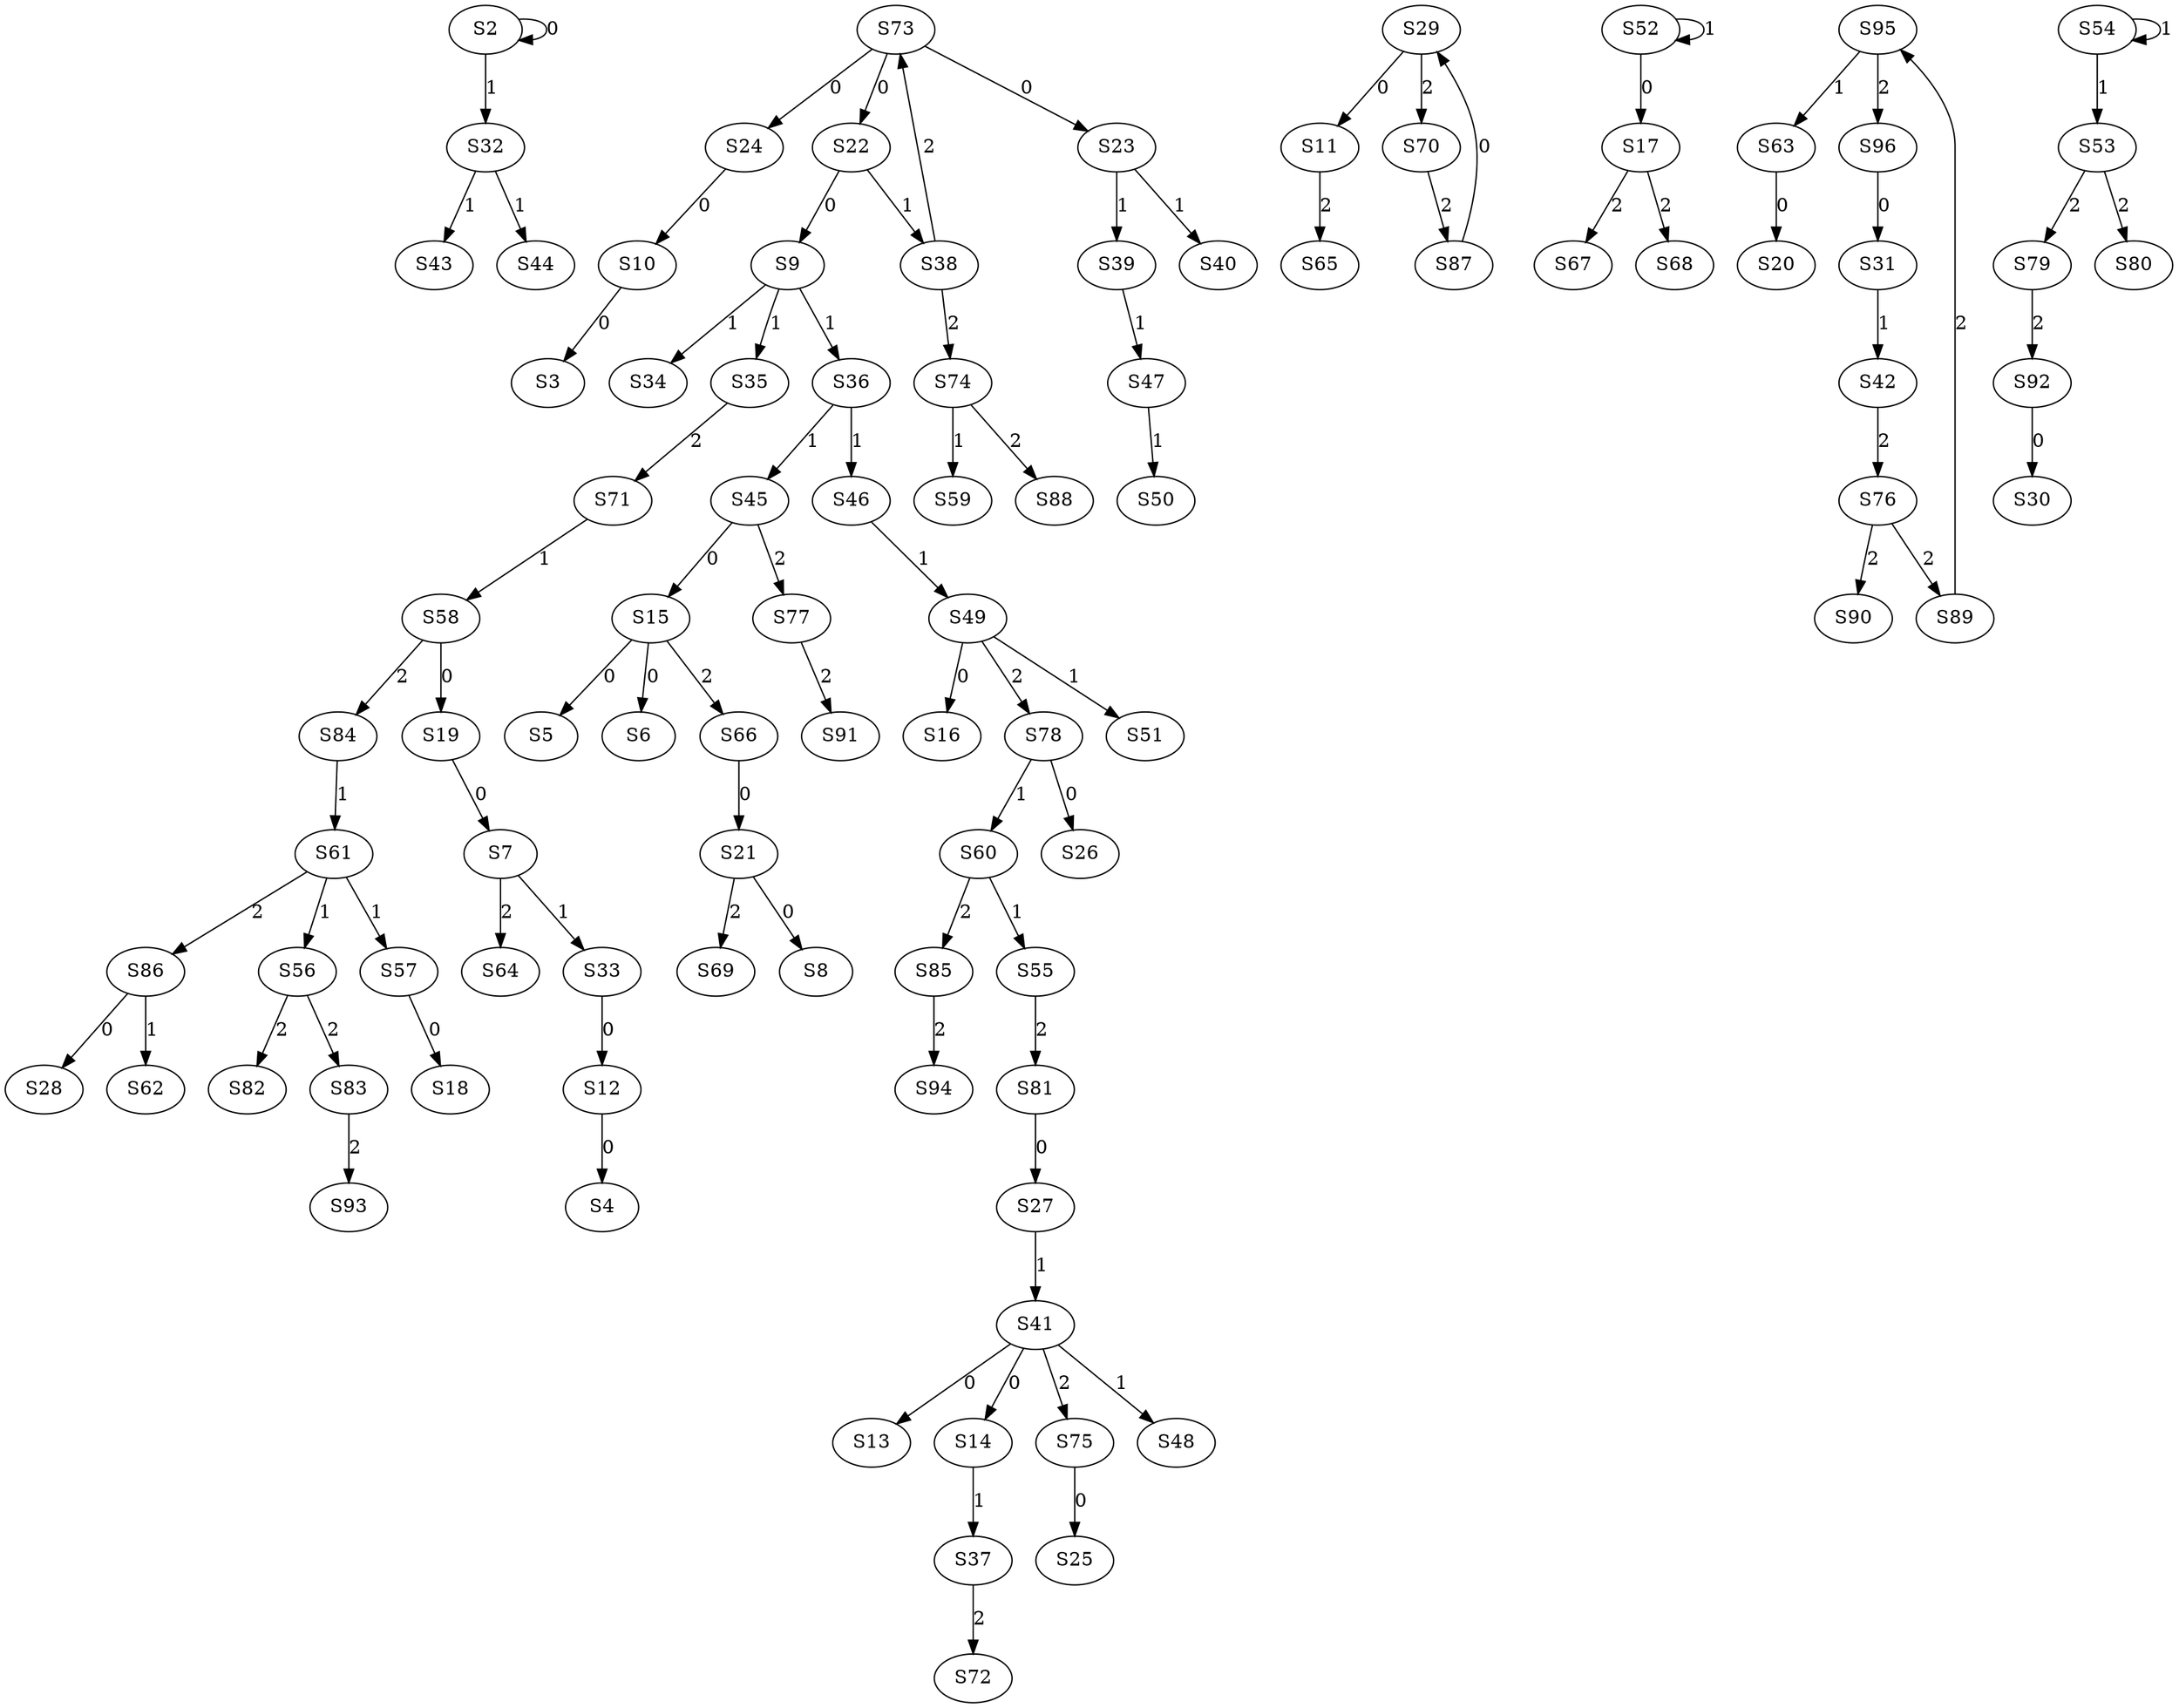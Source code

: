 strict digraph {
	S2 -> S2 [ label = 0 ];
	S10 -> S3 [ label = 0 ];
	S12 -> S4 [ label = 0 ];
	S15 -> S5 [ label = 0 ];
	S15 -> S6 [ label = 0 ];
	S19 -> S7 [ label = 0 ];
	S21 -> S8 [ label = 0 ];
	S22 -> S9 [ label = 0 ];
	S24 -> S10 [ label = 0 ];
	S29 -> S11 [ label = 0 ];
	S33 -> S12 [ label = 0 ];
	S41 -> S13 [ label = 0 ];
	S41 -> S14 [ label = 0 ];
	S45 -> S15 [ label = 0 ];
	S49 -> S16 [ label = 0 ];
	S52 -> S17 [ label = 0 ];
	S57 -> S18 [ label = 0 ];
	S58 -> S19 [ label = 0 ];
	S63 -> S20 [ label = 0 ];
	S66 -> S21 [ label = 0 ];
	S73 -> S22 [ label = 0 ];
	S73 -> S23 [ label = 0 ];
	S73 -> S24 [ label = 0 ];
	S75 -> S25 [ label = 0 ];
	S78 -> S26 [ label = 0 ];
	S81 -> S27 [ label = 0 ];
	S86 -> S28 [ label = 0 ];
	S87 -> S29 [ label = 0 ];
	S92 -> S30 [ label = 0 ];
	S96 -> S31 [ label = 0 ];
	S2 -> S32 [ label = 1 ];
	S7 -> S33 [ label = 1 ];
	S9 -> S34 [ label = 1 ];
	S9 -> S35 [ label = 1 ];
	S9 -> S36 [ label = 1 ];
	S14 -> S37 [ label = 1 ];
	S22 -> S38 [ label = 1 ];
	S23 -> S39 [ label = 1 ];
	S23 -> S40 [ label = 1 ];
	S27 -> S41 [ label = 1 ];
	S31 -> S42 [ label = 1 ];
	S32 -> S43 [ label = 1 ];
	S32 -> S44 [ label = 1 ];
	S36 -> S45 [ label = 1 ];
	S36 -> S46 [ label = 1 ];
	S39 -> S47 [ label = 1 ];
	S41 -> S48 [ label = 1 ];
	S46 -> S49 [ label = 1 ];
	S47 -> S50 [ label = 1 ];
	S49 -> S51 [ label = 1 ];
	S52 -> S52 [ label = 1 ];
	S54 -> S53 [ label = 1 ];
	S54 -> S54 [ label = 1 ];
	S60 -> S55 [ label = 1 ];
	S61 -> S56 [ label = 1 ];
	S61 -> S57 [ label = 1 ];
	S71 -> S58 [ label = 1 ];
	S74 -> S59 [ label = 1 ];
	S78 -> S60 [ label = 1 ];
	S84 -> S61 [ label = 1 ];
	S86 -> S62 [ label = 1 ];
	S95 -> S63 [ label = 1 ];
	S7 -> S64 [ label = 2 ];
	S11 -> S65 [ label = 2 ];
	S15 -> S66 [ label = 2 ];
	S17 -> S67 [ label = 2 ];
	S17 -> S68 [ label = 2 ];
	S21 -> S69 [ label = 2 ];
	S29 -> S70 [ label = 2 ];
	S35 -> S71 [ label = 2 ];
	S37 -> S72 [ label = 2 ];
	S38 -> S73 [ label = 2 ];
	S38 -> S74 [ label = 2 ];
	S41 -> S75 [ label = 2 ];
	S42 -> S76 [ label = 2 ];
	S45 -> S77 [ label = 2 ];
	S49 -> S78 [ label = 2 ];
	S53 -> S79 [ label = 2 ];
	S53 -> S80 [ label = 2 ];
	S55 -> S81 [ label = 2 ];
	S56 -> S82 [ label = 2 ];
	S56 -> S83 [ label = 2 ];
	S58 -> S84 [ label = 2 ];
	S60 -> S85 [ label = 2 ];
	S61 -> S86 [ label = 2 ];
	S70 -> S87 [ label = 2 ];
	S74 -> S88 [ label = 2 ];
	S76 -> S89 [ label = 2 ];
	S76 -> S90 [ label = 2 ];
	S77 -> S91 [ label = 2 ];
	S79 -> S92 [ label = 2 ];
	S83 -> S93 [ label = 2 ];
	S85 -> S94 [ label = 2 ];
	S89 -> S95 [ label = 2 ];
	S95 -> S96 [ label = 2 ];
}